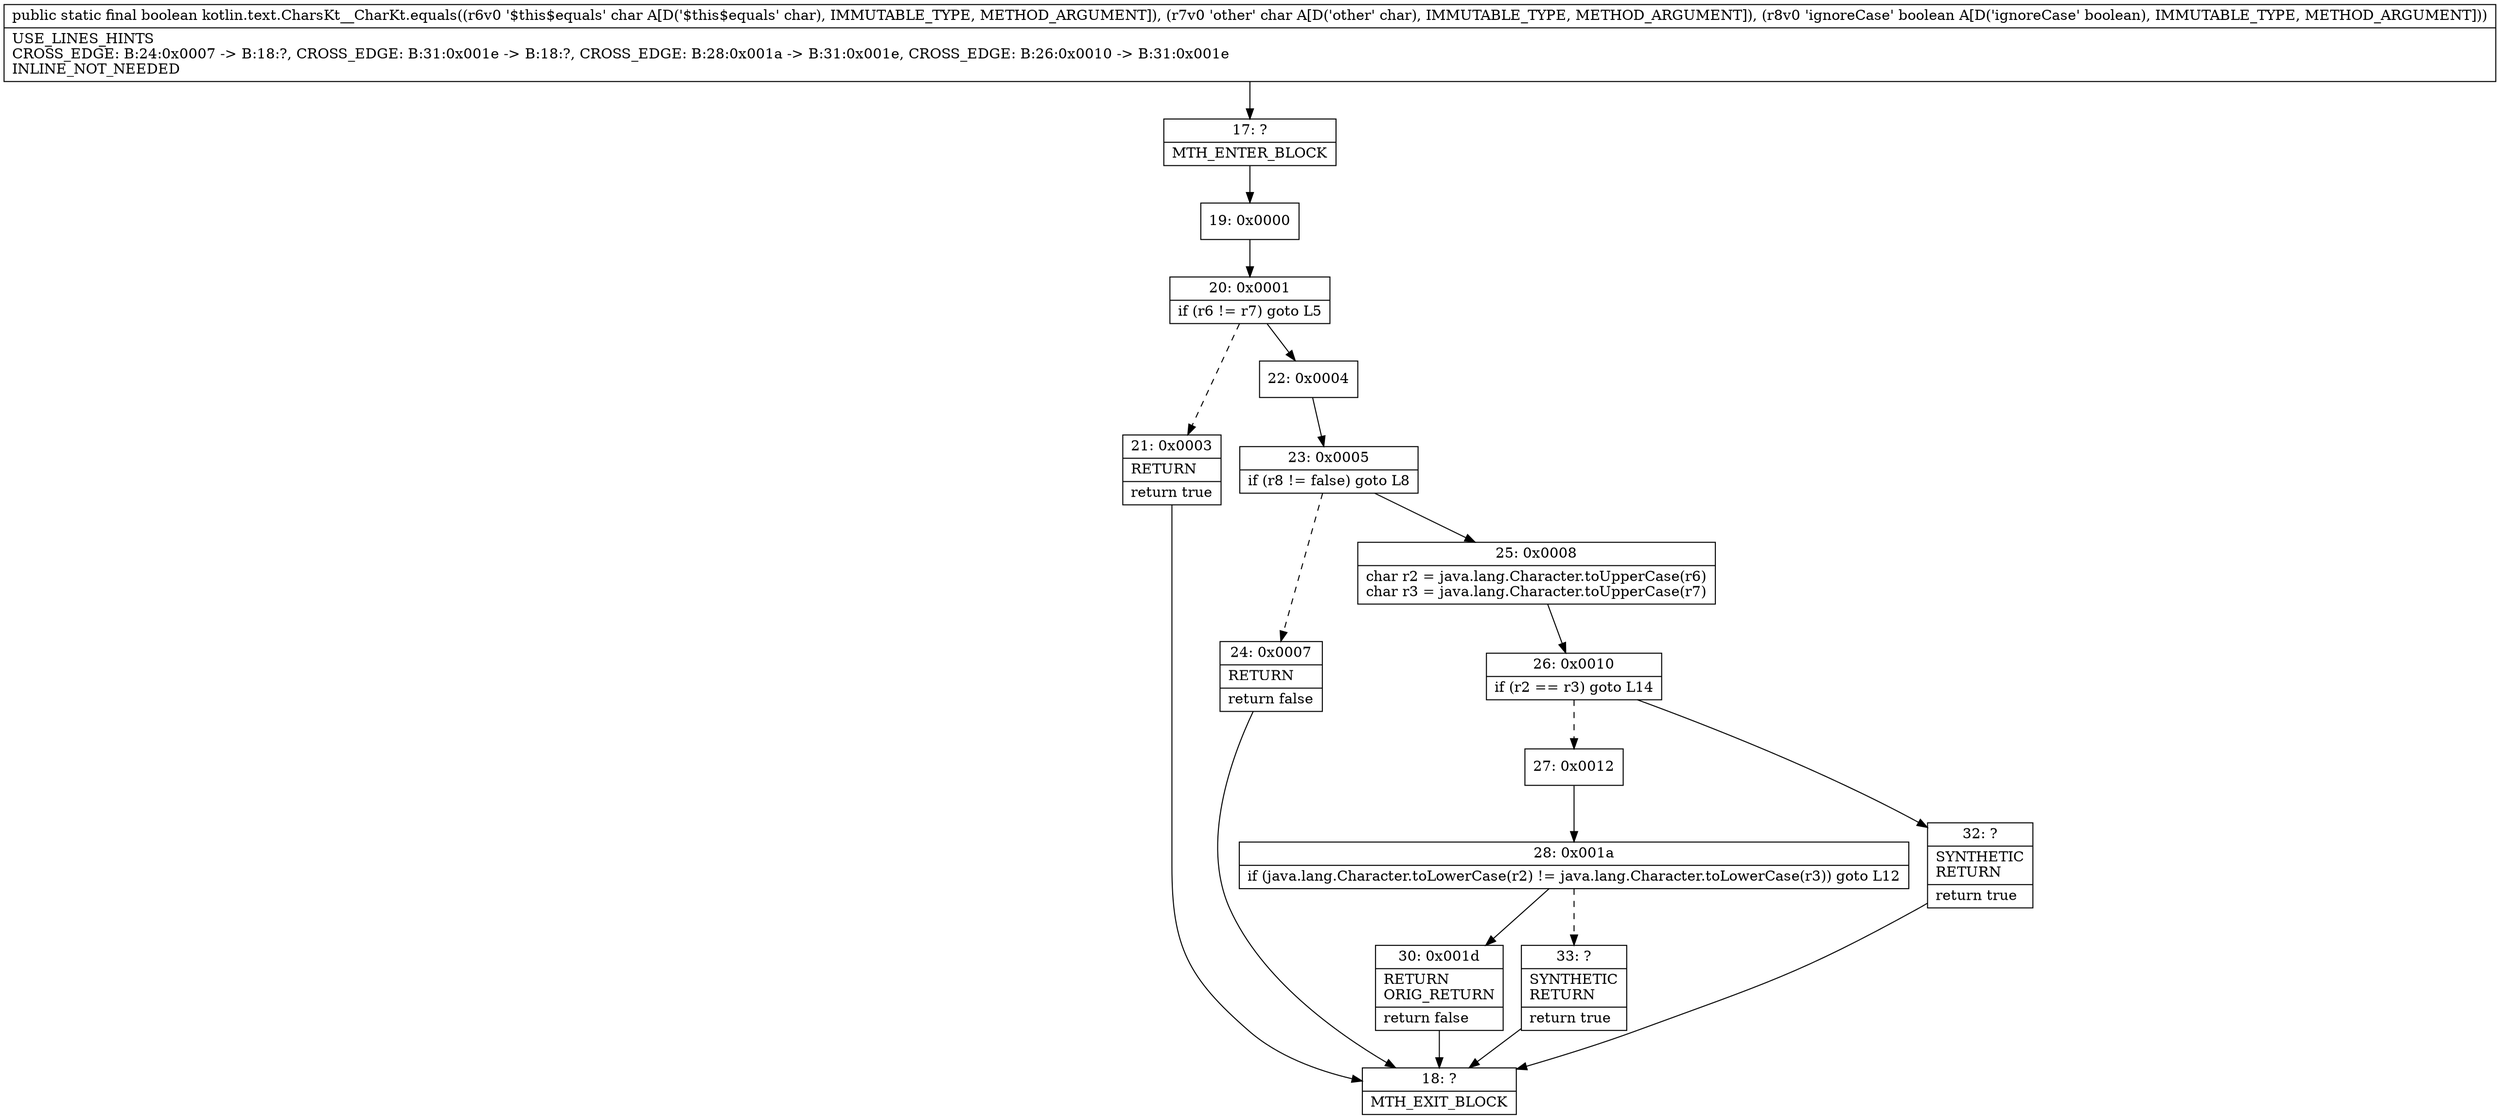 digraph "CFG forkotlin.text.CharsKt__CharKt.equals(CCZ)Z" {
Node_17 [shape=record,label="{17\:\ ?|MTH_ENTER_BLOCK\l}"];
Node_19 [shape=record,label="{19\:\ 0x0000}"];
Node_20 [shape=record,label="{20\:\ 0x0001|if (r6 != r7) goto L5\l}"];
Node_21 [shape=record,label="{21\:\ 0x0003|RETURN\l|return true\l}"];
Node_18 [shape=record,label="{18\:\ ?|MTH_EXIT_BLOCK\l}"];
Node_22 [shape=record,label="{22\:\ 0x0004}"];
Node_23 [shape=record,label="{23\:\ 0x0005|if (r8 != false) goto L8\l}"];
Node_24 [shape=record,label="{24\:\ 0x0007|RETURN\l|return false\l}"];
Node_25 [shape=record,label="{25\:\ 0x0008|char r2 = java.lang.Character.toUpperCase(r6)\lchar r3 = java.lang.Character.toUpperCase(r7)\l}"];
Node_26 [shape=record,label="{26\:\ 0x0010|if (r2 == r3) goto L14\l}"];
Node_27 [shape=record,label="{27\:\ 0x0012}"];
Node_28 [shape=record,label="{28\:\ 0x001a|if (java.lang.Character.toLowerCase(r2) != java.lang.Character.toLowerCase(r3)) goto L12\l}"];
Node_30 [shape=record,label="{30\:\ 0x001d|RETURN\lORIG_RETURN\l|return false\l}"];
Node_33 [shape=record,label="{33\:\ ?|SYNTHETIC\lRETURN\l|return true\l}"];
Node_32 [shape=record,label="{32\:\ ?|SYNTHETIC\lRETURN\l|return true\l}"];
MethodNode[shape=record,label="{public static final boolean kotlin.text.CharsKt__CharKt.equals((r6v0 '$this$equals' char A[D('$this$equals' char), IMMUTABLE_TYPE, METHOD_ARGUMENT]), (r7v0 'other' char A[D('other' char), IMMUTABLE_TYPE, METHOD_ARGUMENT]), (r8v0 'ignoreCase' boolean A[D('ignoreCase' boolean), IMMUTABLE_TYPE, METHOD_ARGUMENT]))  | USE_LINES_HINTS\lCROSS_EDGE: B:24:0x0007 \-\> B:18:?, CROSS_EDGE: B:31:0x001e \-\> B:18:?, CROSS_EDGE: B:28:0x001a \-\> B:31:0x001e, CROSS_EDGE: B:26:0x0010 \-\> B:31:0x001e\lINLINE_NOT_NEEDED\l}"];
MethodNode -> Node_17;Node_17 -> Node_19;
Node_19 -> Node_20;
Node_20 -> Node_21[style=dashed];
Node_20 -> Node_22;
Node_21 -> Node_18;
Node_22 -> Node_23;
Node_23 -> Node_24[style=dashed];
Node_23 -> Node_25;
Node_24 -> Node_18;
Node_25 -> Node_26;
Node_26 -> Node_27[style=dashed];
Node_26 -> Node_32;
Node_27 -> Node_28;
Node_28 -> Node_30;
Node_28 -> Node_33[style=dashed];
Node_30 -> Node_18;
Node_33 -> Node_18;
Node_32 -> Node_18;
}

